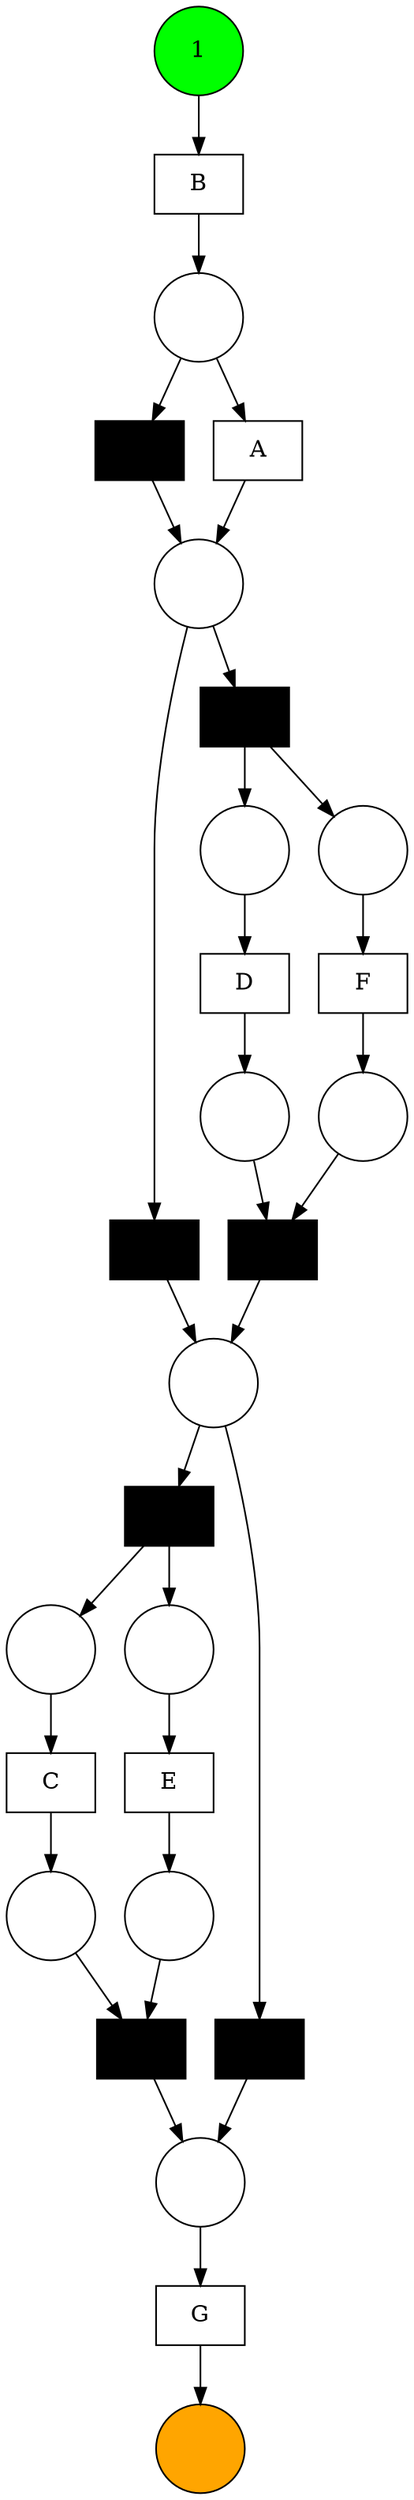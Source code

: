 digraph "imdf_net_1557397677.9918203" {
	node [shape=box]
	-1700590303580664848 [label="" fillcolor=black style=filled]
	2723118594290146724 [label="" fillcolor=black style=filled]
	-2201950591536953742 [label=C]
	5557680216731832341 [label="" fillcolor=black style=filled]
	-8373091309484644505 [label="" fillcolor=black style=filled]
	-3161687339735131017 [label=B]
	-5176567786258174232 [label=G]
	-673786805709215113 [label="" fillcolor=black style=filled]
	-9012126496028162470 [label=A]
	-3509922131693347559 [label=F]
	4612799054179638413 [label=D]
	2898549936521349612 [label="" fillcolor=black style=filled]
	-2728626283208304579 [label=E]
	-3660568980441946198 [label="" fillcolor=black style=filled]
	node [fixedsize=true shape=circle width=0.75]
	3256638022474138146 [label=""]
	-4230032879065578622 [label=""]
	-1690930475671487268 [label=1 fillcolor=green style=filled]
	663827267920007431 [label=""]
	-7777805078737421265 [label=""]
	-8636286476331933352 [label="" fillcolor=orange style=filled]
	5887169659271806193 [label=""]
	-6900780639557360686 [label=""]
	-3731905456236588585 [label=""]
	-5823570095473695198 [label=""]
	4691662846969013881 [label=""]
	7055771758378925858 [label=""]
	7688673677169565659 [label=""]
	818667736646698902 [label=""]
	4612799054179638413 -> -6900780639557360686
	7688673677169565659 -> 5557680216731832341
	5557680216731832341 -> 818667736646698902
	7055771758378925858 -> -9012126496028162470
	818667736646698902 -> -1700590303580664848
	-9012126496028162470 -> 7688673677169565659
	-3660568980441946198 -> -3731905456236588585
	7055771758378925858 -> 2723118594290146724
	2723118594290146724 -> 7688673677169565659
	-1700590303580664848 -> 663827267920007431
	7688673677169565659 -> -673786805709215113
	-5823570095473695198 -> -3660568980441946198
	2898549936521349612 -> 818667736646698902
	663827267920007431 -> -2201950591536953742
	-2201950591536953742 -> -5823570095473695198
	-1690930475671487268 -> -3161687339735131017
	-673786805709215113 -> -4230032879065578622
	-1700590303580664848 -> -7777805078737421265
	5887169659271806193 -> 2898549936521349612
	-3161687339735131017 -> 7055771758378925858
	4691662846969013881 -> -3660568980441946198
	-4230032879065578622 -> -3509922131693347559
	-7777805078737421265 -> -2728626283208304579
	-3509922131693347559 -> 5887169659271806193
	-2728626283208304579 -> 4691662846969013881
	818667736646698902 -> -8373091309484644505
	-673786805709215113 -> 3256638022474138146
	-8373091309484644505 -> -3731905456236588585
	-3731905456236588585 -> -5176567786258174232
	-5176567786258174232 -> -8636286476331933352
	-6900780639557360686 -> 2898549936521349612
	3256638022474138146 -> 4612799054179638413
	overlap=false
	fontsize=11
}
